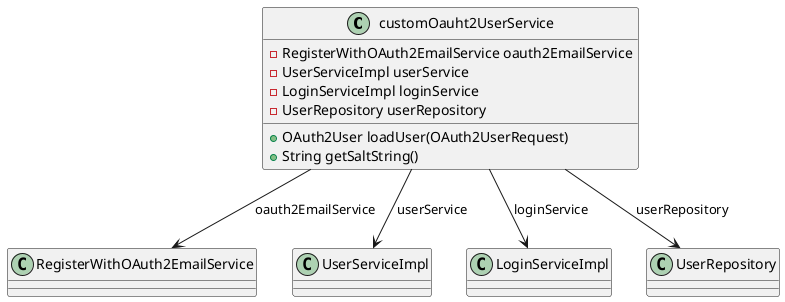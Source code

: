 @startuml Complete Service OAuth Class Diagram

class customOauht2UserService {
    - RegisterWithOAuth2EmailService oauth2EmailService
    - UserServiceImpl userService
    - LoginServiceImpl loginService
    - UserRepository userRepository
    + OAuth2User loadUser(OAuth2UserRequest)
    + String getSaltString()
}

' Relationships
customOauht2UserService --> RegisterWithOAuth2EmailService : oauth2EmailService
customOauht2UserService --> UserServiceImpl : userService
customOauht2UserService --> LoginServiceImpl : loginService
customOauht2UserService --> UserRepository : userRepository

@enduml